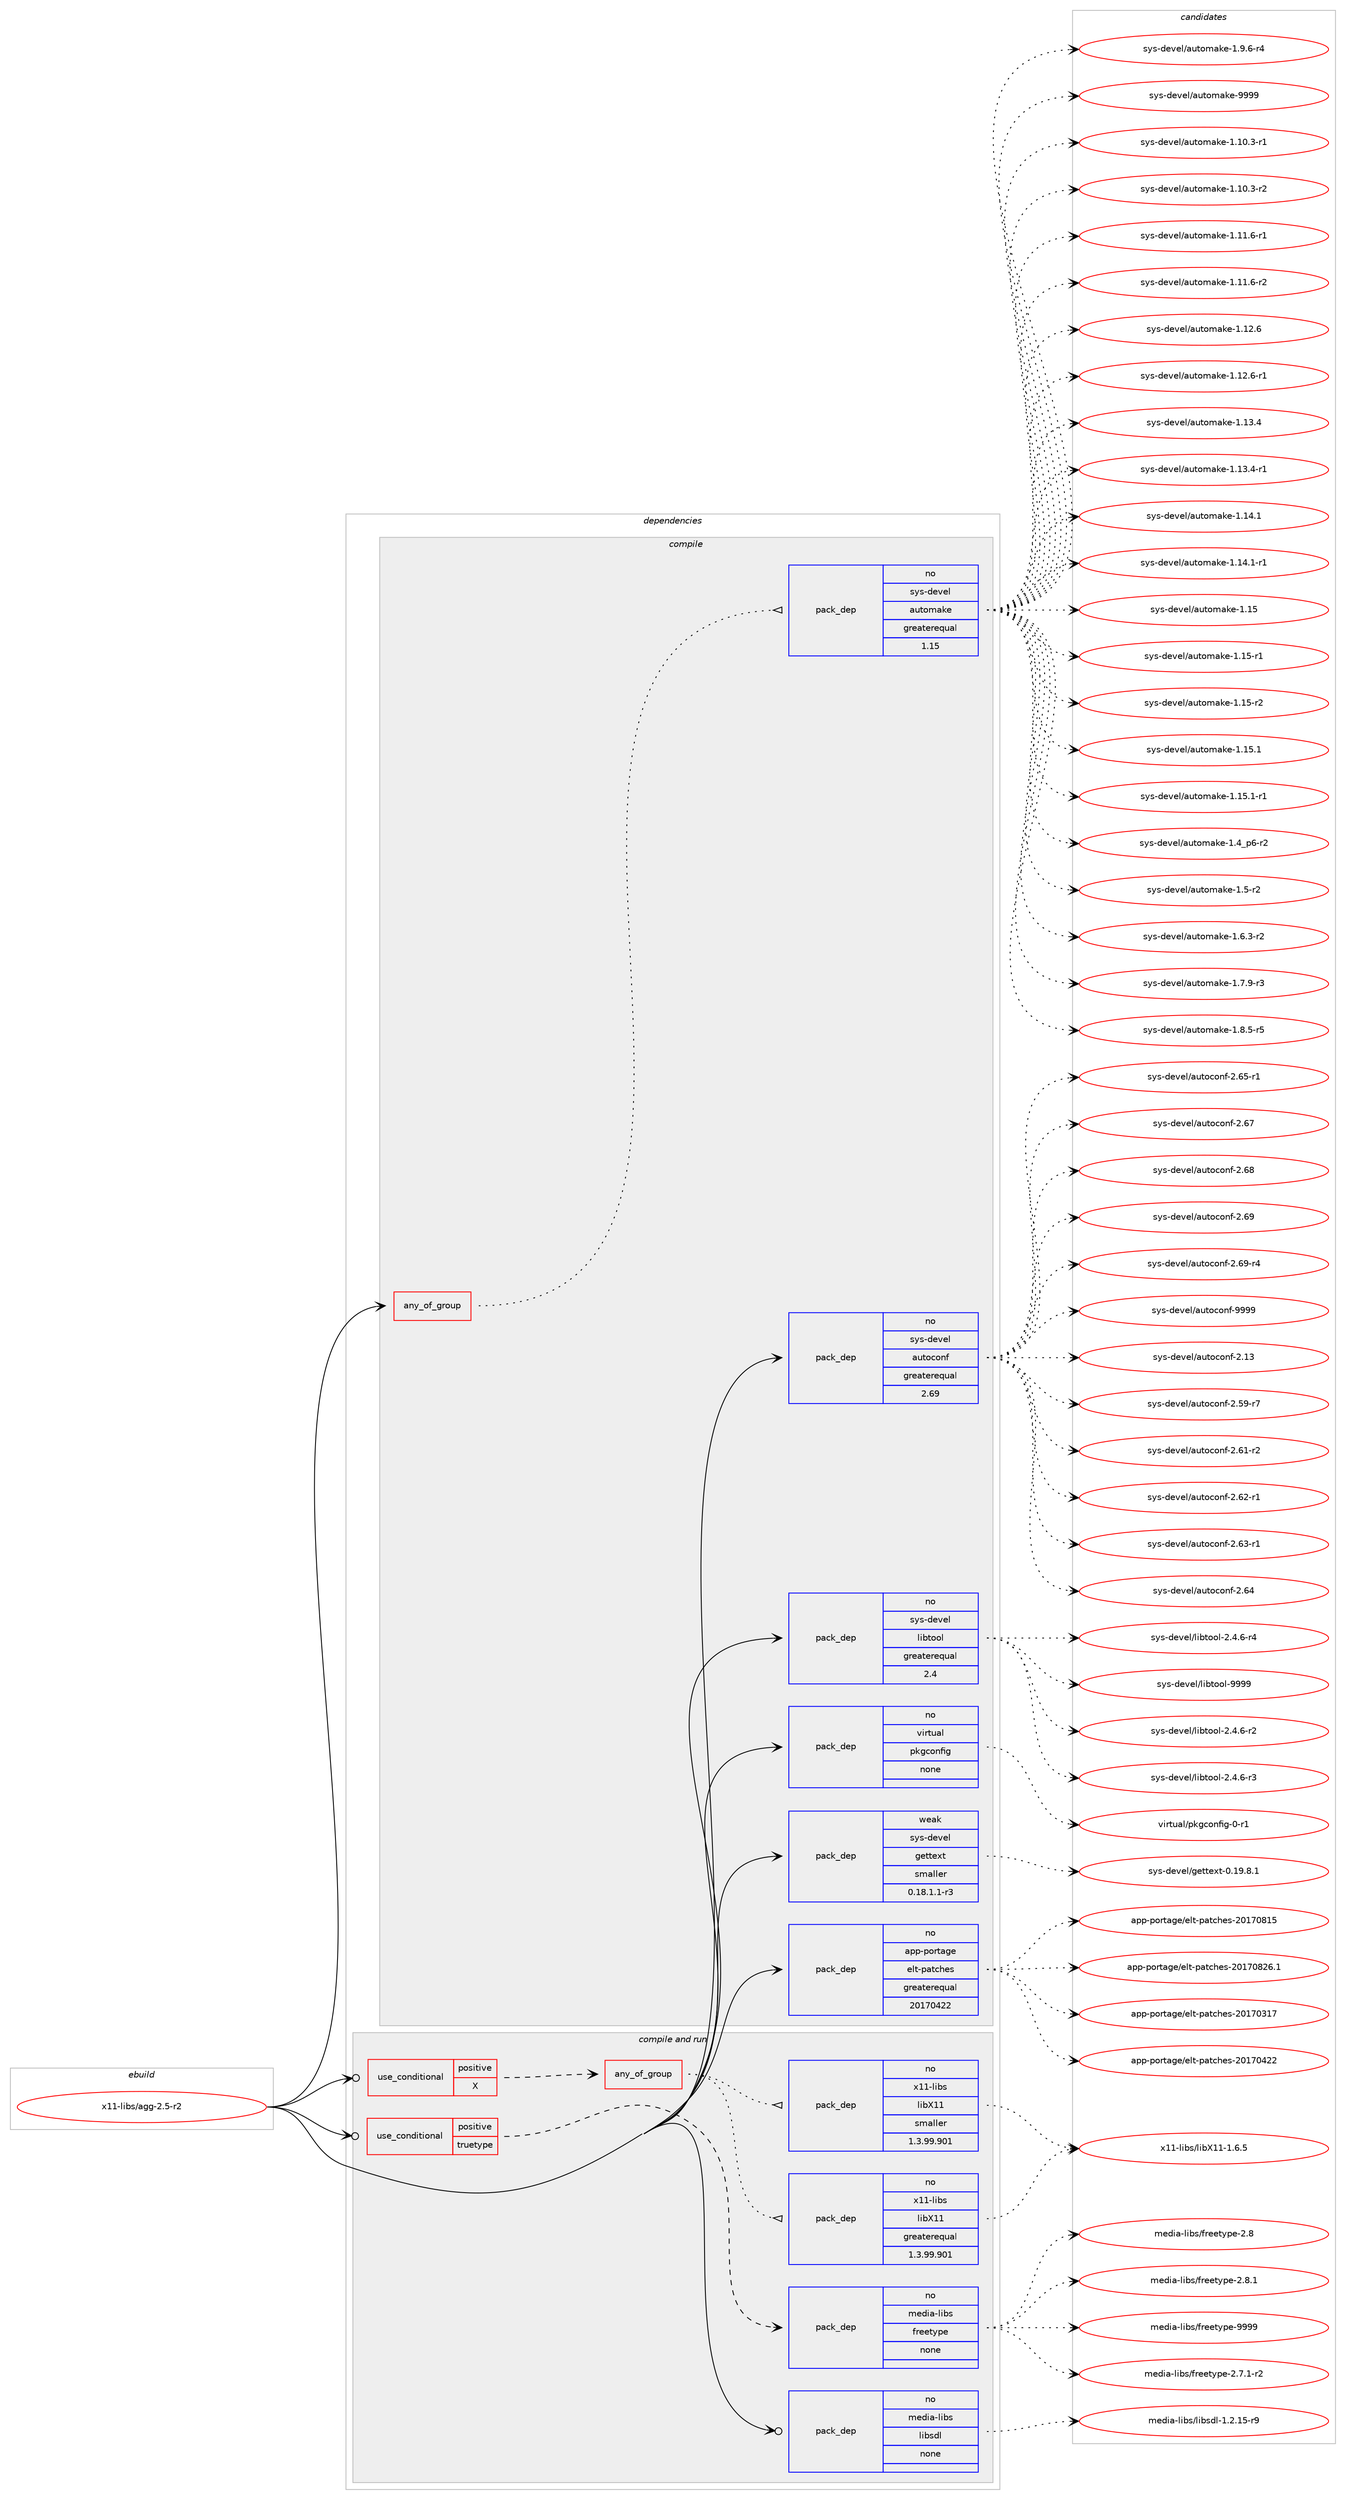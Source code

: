 digraph prolog {

# *************
# Graph options
# *************

newrank=true;
concentrate=true;
compound=true;
graph [rankdir=LR,fontname=Helvetica,fontsize=10,ranksep=1.5];#, ranksep=2.5, nodesep=0.2];
edge  [arrowhead=vee];
node  [fontname=Helvetica,fontsize=10];

# **********
# The ebuild
# **********

subgraph cluster_leftcol {
color=gray;
rank=same;
label=<<i>ebuild</i>>;
id [label="x11-libs/agg-2.5-r2", color=red, width=4, href="../x11-libs/agg-2.5-r2.svg"];
}

# ****************
# The dependencies
# ****************

subgraph cluster_midcol {
color=gray;
label=<<i>dependencies</i>>;
subgraph cluster_compile {
fillcolor="#eeeeee";
style=filled;
label=<<i>compile</i>>;
subgraph any9231 {
dependency515692 [label=<<TABLE BORDER="0" CELLBORDER="1" CELLSPACING="0" CELLPADDING="4"><TR><TD CELLPADDING="10">any_of_group</TD></TR></TABLE>>, shape=none, color=red];subgraph pack384033 {
dependency515693 [label=<<TABLE BORDER="0" CELLBORDER="1" CELLSPACING="0" CELLPADDING="4" WIDTH="220"><TR><TD ROWSPAN="6" CELLPADDING="30">pack_dep</TD></TR><TR><TD WIDTH="110">no</TD></TR><TR><TD>sys-devel</TD></TR><TR><TD>automake</TD></TR><TR><TD>greaterequal</TD></TR><TR><TD>1.15</TD></TR></TABLE>>, shape=none, color=blue];
}
dependency515692:e -> dependency515693:w [weight=20,style="dotted",arrowhead="oinv"];
}
id:e -> dependency515692:w [weight=20,style="solid",arrowhead="vee"];
subgraph pack384034 {
dependency515694 [label=<<TABLE BORDER="0" CELLBORDER="1" CELLSPACING="0" CELLPADDING="4" WIDTH="220"><TR><TD ROWSPAN="6" CELLPADDING="30">pack_dep</TD></TR><TR><TD WIDTH="110">no</TD></TR><TR><TD>app-portage</TD></TR><TR><TD>elt-patches</TD></TR><TR><TD>greaterequal</TD></TR><TR><TD>20170422</TD></TR></TABLE>>, shape=none, color=blue];
}
id:e -> dependency515694:w [weight=20,style="solid",arrowhead="vee"];
subgraph pack384035 {
dependency515695 [label=<<TABLE BORDER="0" CELLBORDER="1" CELLSPACING="0" CELLPADDING="4" WIDTH="220"><TR><TD ROWSPAN="6" CELLPADDING="30">pack_dep</TD></TR><TR><TD WIDTH="110">no</TD></TR><TR><TD>sys-devel</TD></TR><TR><TD>autoconf</TD></TR><TR><TD>greaterequal</TD></TR><TR><TD>2.69</TD></TR></TABLE>>, shape=none, color=blue];
}
id:e -> dependency515695:w [weight=20,style="solid",arrowhead="vee"];
subgraph pack384036 {
dependency515696 [label=<<TABLE BORDER="0" CELLBORDER="1" CELLSPACING="0" CELLPADDING="4" WIDTH="220"><TR><TD ROWSPAN="6" CELLPADDING="30">pack_dep</TD></TR><TR><TD WIDTH="110">no</TD></TR><TR><TD>sys-devel</TD></TR><TR><TD>libtool</TD></TR><TR><TD>greaterequal</TD></TR><TR><TD>2.4</TD></TR></TABLE>>, shape=none, color=blue];
}
id:e -> dependency515696:w [weight=20,style="solid",arrowhead="vee"];
subgraph pack384037 {
dependency515697 [label=<<TABLE BORDER="0" CELLBORDER="1" CELLSPACING="0" CELLPADDING="4" WIDTH="220"><TR><TD ROWSPAN="6" CELLPADDING="30">pack_dep</TD></TR><TR><TD WIDTH="110">no</TD></TR><TR><TD>virtual</TD></TR><TR><TD>pkgconfig</TD></TR><TR><TD>none</TD></TR><TR><TD></TD></TR></TABLE>>, shape=none, color=blue];
}
id:e -> dependency515697:w [weight=20,style="solid",arrowhead="vee"];
subgraph pack384038 {
dependency515698 [label=<<TABLE BORDER="0" CELLBORDER="1" CELLSPACING="0" CELLPADDING="4" WIDTH="220"><TR><TD ROWSPAN="6" CELLPADDING="30">pack_dep</TD></TR><TR><TD WIDTH="110">weak</TD></TR><TR><TD>sys-devel</TD></TR><TR><TD>gettext</TD></TR><TR><TD>smaller</TD></TR><TR><TD>0.18.1.1-r3</TD></TR></TABLE>>, shape=none, color=blue];
}
id:e -> dependency515698:w [weight=20,style="solid",arrowhead="vee"];
}
subgraph cluster_compileandrun {
fillcolor="#eeeeee";
style=filled;
label=<<i>compile and run</i>>;
subgraph cond122089 {
dependency515699 [label=<<TABLE BORDER="0" CELLBORDER="1" CELLSPACING="0" CELLPADDING="4"><TR><TD ROWSPAN="3" CELLPADDING="10">use_conditional</TD></TR><TR><TD>positive</TD></TR><TR><TD>X</TD></TR></TABLE>>, shape=none, color=red];
subgraph any9232 {
dependency515700 [label=<<TABLE BORDER="0" CELLBORDER="1" CELLSPACING="0" CELLPADDING="4"><TR><TD CELLPADDING="10">any_of_group</TD></TR></TABLE>>, shape=none, color=red];subgraph pack384039 {
dependency515701 [label=<<TABLE BORDER="0" CELLBORDER="1" CELLSPACING="0" CELLPADDING="4" WIDTH="220"><TR><TD ROWSPAN="6" CELLPADDING="30">pack_dep</TD></TR><TR><TD WIDTH="110">no</TD></TR><TR><TD>x11-libs</TD></TR><TR><TD>libX11</TD></TR><TR><TD>smaller</TD></TR><TR><TD>1.3.99.901</TD></TR></TABLE>>, shape=none, color=blue];
}
dependency515700:e -> dependency515701:w [weight=20,style="dotted",arrowhead="oinv"];
subgraph pack384040 {
dependency515702 [label=<<TABLE BORDER="0" CELLBORDER="1" CELLSPACING="0" CELLPADDING="4" WIDTH="220"><TR><TD ROWSPAN="6" CELLPADDING="30">pack_dep</TD></TR><TR><TD WIDTH="110">no</TD></TR><TR><TD>x11-libs</TD></TR><TR><TD>libX11</TD></TR><TR><TD>greaterequal</TD></TR><TR><TD>1.3.99.901</TD></TR></TABLE>>, shape=none, color=blue];
}
dependency515700:e -> dependency515702:w [weight=20,style="dotted",arrowhead="oinv"];
}
dependency515699:e -> dependency515700:w [weight=20,style="dashed",arrowhead="vee"];
}
id:e -> dependency515699:w [weight=20,style="solid",arrowhead="odotvee"];
subgraph cond122090 {
dependency515703 [label=<<TABLE BORDER="0" CELLBORDER="1" CELLSPACING="0" CELLPADDING="4"><TR><TD ROWSPAN="3" CELLPADDING="10">use_conditional</TD></TR><TR><TD>positive</TD></TR><TR><TD>truetype</TD></TR></TABLE>>, shape=none, color=red];
subgraph pack384041 {
dependency515704 [label=<<TABLE BORDER="0" CELLBORDER="1" CELLSPACING="0" CELLPADDING="4" WIDTH="220"><TR><TD ROWSPAN="6" CELLPADDING="30">pack_dep</TD></TR><TR><TD WIDTH="110">no</TD></TR><TR><TD>media-libs</TD></TR><TR><TD>freetype</TD></TR><TR><TD>none</TD></TR><TR><TD></TD></TR></TABLE>>, shape=none, color=blue];
}
dependency515703:e -> dependency515704:w [weight=20,style="dashed",arrowhead="vee"];
}
id:e -> dependency515703:w [weight=20,style="solid",arrowhead="odotvee"];
subgraph pack384042 {
dependency515705 [label=<<TABLE BORDER="0" CELLBORDER="1" CELLSPACING="0" CELLPADDING="4" WIDTH="220"><TR><TD ROWSPAN="6" CELLPADDING="30">pack_dep</TD></TR><TR><TD WIDTH="110">no</TD></TR><TR><TD>media-libs</TD></TR><TR><TD>libsdl</TD></TR><TR><TD>none</TD></TR><TR><TD></TD></TR></TABLE>>, shape=none, color=blue];
}
id:e -> dependency515705:w [weight=20,style="solid",arrowhead="odotvee"];
}
subgraph cluster_run {
fillcolor="#eeeeee";
style=filled;
label=<<i>run</i>>;
}
}

# **************
# The candidates
# **************

subgraph cluster_choices {
rank=same;
color=gray;
label=<<i>candidates</i>>;

subgraph choice384033 {
color=black;
nodesep=1;
choice11512111545100101118101108479711711611110997107101454946494846514511449 [label="sys-devel/automake-1.10.3-r1", color=red, width=4,href="../sys-devel/automake-1.10.3-r1.svg"];
choice11512111545100101118101108479711711611110997107101454946494846514511450 [label="sys-devel/automake-1.10.3-r2", color=red, width=4,href="../sys-devel/automake-1.10.3-r2.svg"];
choice11512111545100101118101108479711711611110997107101454946494946544511449 [label="sys-devel/automake-1.11.6-r1", color=red, width=4,href="../sys-devel/automake-1.11.6-r1.svg"];
choice11512111545100101118101108479711711611110997107101454946494946544511450 [label="sys-devel/automake-1.11.6-r2", color=red, width=4,href="../sys-devel/automake-1.11.6-r2.svg"];
choice1151211154510010111810110847971171161111099710710145494649504654 [label="sys-devel/automake-1.12.6", color=red, width=4,href="../sys-devel/automake-1.12.6.svg"];
choice11512111545100101118101108479711711611110997107101454946495046544511449 [label="sys-devel/automake-1.12.6-r1", color=red, width=4,href="../sys-devel/automake-1.12.6-r1.svg"];
choice1151211154510010111810110847971171161111099710710145494649514652 [label="sys-devel/automake-1.13.4", color=red, width=4,href="../sys-devel/automake-1.13.4.svg"];
choice11512111545100101118101108479711711611110997107101454946495146524511449 [label="sys-devel/automake-1.13.4-r1", color=red, width=4,href="../sys-devel/automake-1.13.4-r1.svg"];
choice1151211154510010111810110847971171161111099710710145494649524649 [label="sys-devel/automake-1.14.1", color=red, width=4,href="../sys-devel/automake-1.14.1.svg"];
choice11512111545100101118101108479711711611110997107101454946495246494511449 [label="sys-devel/automake-1.14.1-r1", color=red, width=4,href="../sys-devel/automake-1.14.1-r1.svg"];
choice115121115451001011181011084797117116111109971071014549464953 [label="sys-devel/automake-1.15", color=red, width=4,href="../sys-devel/automake-1.15.svg"];
choice1151211154510010111810110847971171161111099710710145494649534511449 [label="sys-devel/automake-1.15-r1", color=red, width=4,href="../sys-devel/automake-1.15-r1.svg"];
choice1151211154510010111810110847971171161111099710710145494649534511450 [label="sys-devel/automake-1.15-r2", color=red, width=4,href="../sys-devel/automake-1.15-r2.svg"];
choice1151211154510010111810110847971171161111099710710145494649534649 [label="sys-devel/automake-1.15.1", color=red, width=4,href="../sys-devel/automake-1.15.1.svg"];
choice11512111545100101118101108479711711611110997107101454946495346494511449 [label="sys-devel/automake-1.15.1-r1", color=red, width=4,href="../sys-devel/automake-1.15.1-r1.svg"];
choice115121115451001011181011084797117116111109971071014549465295112544511450 [label="sys-devel/automake-1.4_p6-r2", color=red, width=4,href="../sys-devel/automake-1.4_p6-r2.svg"];
choice11512111545100101118101108479711711611110997107101454946534511450 [label="sys-devel/automake-1.5-r2", color=red, width=4,href="../sys-devel/automake-1.5-r2.svg"];
choice115121115451001011181011084797117116111109971071014549465446514511450 [label="sys-devel/automake-1.6.3-r2", color=red, width=4,href="../sys-devel/automake-1.6.3-r2.svg"];
choice115121115451001011181011084797117116111109971071014549465546574511451 [label="sys-devel/automake-1.7.9-r3", color=red, width=4,href="../sys-devel/automake-1.7.9-r3.svg"];
choice115121115451001011181011084797117116111109971071014549465646534511453 [label="sys-devel/automake-1.8.5-r5", color=red, width=4,href="../sys-devel/automake-1.8.5-r5.svg"];
choice115121115451001011181011084797117116111109971071014549465746544511452 [label="sys-devel/automake-1.9.6-r4", color=red, width=4,href="../sys-devel/automake-1.9.6-r4.svg"];
choice115121115451001011181011084797117116111109971071014557575757 [label="sys-devel/automake-9999", color=red, width=4,href="../sys-devel/automake-9999.svg"];
dependency515693:e -> choice11512111545100101118101108479711711611110997107101454946494846514511449:w [style=dotted,weight="100"];
dependency515693:e -> choice11512111545100101118101108479711711611110997107101454946494846514511450:w [style=dotted,weight="100"];
dependency515693:e -> choice11512111545100101118101108479711711611110997107101454946494946544511449:w [style=dotted,weight="100"];
dependency515693:e -> choice11512111545100101118101108479711711611110997107101454946494946544511450:w [style=dotted,weight="100"];
dependency515693:e -> choice1151211154510010111810110847971171161111099710710145494649504654:w [style=dotted,weight="100"];
dependency515693:e -> choice11512111545100101118101108479711711611110997107101454946495046544511449:w [style=dotted,weight="100"];
dependency515693:e -> choice1151211154510010111810110847971171161111099710710145494649514652:w [style=dotted,weight="100"];
dependency515693:e -> choice11512111545100101118101108479711711611110997107101454946495146524511449:w [style=dotted,weight="100"];
dependency515693:e -> choice1151211154510010111810110847971171161111099710710145494649524649:w [style=dotted,weight="100"];
dependency515693:e -> choice11512111545100101118101108479711711611110997107101454946495246494511449:w [style=dotted,weight="100"];
dependency515693:e -> choice115121115451001011181011084797117116111109971071014549464953:w [style=dotted,weight="100"];
dependency515693:e -> choice1151211154510010111810110847971171161111099710710145494649534511449:w [style=dotted,weight="100"];
dependency515693:e -> choice1151211154510010111810110847971171161111099710710145494649534511450:w [style=dotted,weight="100"];
dependency515693:e -> choice1151211154510010111810110847971171161111099710710145494649534649:w [style=dotted,weight="100"];
dependency515693:e -> choice11512111545100101118101108479711711611110997107101454946495346494511449:w [style=dotted,weight="100"];
dependency515693:e -> choice115121115451001011181011084797117116111109971071014549465295112544511450:w [style=dotted,weight="100"];
dependency515693:e -> choice11512111545100101118101108479711711611110997107101454946534511450:w [style=dotted,weight="100"];
dependency515693:e -> choice115121115451001011181011084797117116111109971071014549465446514511450:w [style=dotted,weight="100"];
dependency515693:e -> choice115121115451001011181011084797117116111109971071014549465546574511451:w [style=dotted,weight="100"];
dependency515693:e -> choice115121115451001011181011084797117116111109971071014549465646534511453:w [style=dotted,weight="100"];
dependency515693:e -> choice115121115451001011181011084797117116111109971071014549465746544511452:w [style=dotted,weight="100"];
dependency515693:e -> choice115121115451001011181011084797117116111109971071014557575757:w [style=dotted,weight="100"];
}
subgraph choice384034 {
color=black;
nodesep=1;
choice97112112451121111141169710310147101108116451129711699104101115455048495548514955 [label="app-portage/elt-patches-20170317", color=red, width=4,href="../app-portage/elt-patches-20170317.svg"];
choice97112112451121111141169710310147101108116451129711699104101115455048495548525050 [label="app-portage/elt-patches-20170422", color=red, width=4,href="../app-portage/elt-patches-20170422.svg"];
choice97112112451121111141169710310147101108116451129711699104101115455048495548564953 [label="app-portage/elt-patches-20170815", color=red, width=4,href="../app-portage/elt-patches-20170815.svg"];
choice971121124511211111411697103101471011081164511297116991041011154550484955485650544649 [label="app-portage/elt-patches-20170826.1", color=red, width=4,href="../app-portage/elt-patches-20170826.1.svg"];
dependency515694:e -> choice97112112451121111141169710310147101108116451129711699104101115455048495548514955:w [style=dotted,weight="100"];
dependency515694:e -> choice97112112451121111141169710310147101108116451129711699104101115455048495548525050:w [style=dotted,weight="100"];
dependency515694:e -> choice97112112451121111141169710310147101108116451129711699104101115455048495548564953:w [style=dotted,weight="100"];
dependency515694:e -> choice971121124511211111411697103101471011081164511297116991041011154550484955485650544649:w [style=dotted,weight="100"];
}
subgraph choice384035 {
color=black;
nodesep=1;
choice115121115451001011181011084797117116111991111101024550464951 [label="sys-devel/autoconf-2.13", color=red, width=4,href="../sys-devel/autoconf-2.13.svg"];
choice1151211154510010111810110847971171161119911111010245504653574511455 [label="sys-devel/autoconf-2.59-r7", color=red, width=4,href="../sys-devel/autoconf-2.59-r7.svg"];
choice1151211154510010111810110847971171161119911111010245504654494511450 [label="sys-devel/autoconf-2.61-r2", color=red, width=4,href="../sys-devel/autoconf-2.61-r2.svg"];
choice1151211154510010111810110847971171161119911111010245504654504511449 [label="sys-devel/autoconf-2.62-r1", color=red, width=4,href="../sys-devel/autoconf-2.62-r1.svg"];
choice1151211154510010111810110847971171161119911111010245504654514511449 [label="sys-devel/autoconf-2.63-r1", color=red, width=4,href="../sys-devel/autoconf-2.63-r1.svg"];
choice115121115451001011181011084797117116111991111101024550465452 [label="sys-devel/autoconf-2.64", color=red, width=4,href="../sys-devel/autoconf-2.64.svg"];
choice1151211154510010111810110847971171161119911111010245504654534511449 [label="sys-devel/autoconf-2.65-r1", color=red, width=4,href="../sys-devel/autoconf-2.65-r1.svg"];
choice115121115451001011181011084797117116111991111101024550465455 [label="sys-devel/autoconf-2.67", color=red, width=4,href="../sys-devel/autoconf-2.67.svg"];
choice115121115451001011181011084797117116111991111101024550465456 [label="sys-devel/autoconf-2.68", color=red, width=4,href="../sys-devel/autoconf-2.68.svg"];
choice115121115451001011181011084797117116111991111101024550465457 [label="sys-devel/autoconf-2.69", color=red, width=4,href="../sys-devel/autoconf-2.69.svg"];
choice1151211154510010111810110847971171161119911111010245504654574511452 [label="sys-devel/autoconf-2.69-r4", color=red, width=4,href="../sys-devel/autoconf-2.69-r4.svg"];
choice115121115451001011181011084797117116111991111101024557575757 [label="sys-devel/autoconf-9999", color=red, width=4,href="../sys-devel/autoconf-9999.svg"];
dependency515695:e -> choice115121115451001011181011084797117116111991111101024550464951:w [style=dotted,weight="100"];
dependency515695:e -> choice1151211154510010111810110847971171161119911111010245504653574511455:w [style=dotted,weight="100"];
dependency515695:e -> choice1151211154510010111810110847971171161119911111010245504654494511450:w [style=dotted,weight="100"];
dependency515695:e -> choice1151211154510010111810110847971171161119911111010245504654504511449:w [style=dotted,weight="100"];
dependency515695:e -> choice1151211154510010111810110847971171161119911111010245504654514511449:w [style=dotted,weight="100"];
dependency515695:e -> choice115121115451001011181011084797117116111991111101024550465452:w [style=dotted,weight="100"];
dependency515695:e -> choice1151211154510010111810110847971171161119911111010245504654534511449:w [style=dotted,weight="100"];
dependency515695:e -> choice115121115451001011181011084797117116111991111101024550465455:w [style=dotted,weight="100"];
dependency515695:e -> choice115121115451001011181011084797117116111991111101024550465456:w [style=dotted,weight="100"];
dependency515695:e -> choice115121115451001011181011084797117116111991111101024550465457:w [style=dotted,weight="100"];
dependency515695:e -> choice1151211154510010111810110847971171161119911111010245504654574511452:w [style=dotted,weight="100"];
dependency515695:e -> choice115121115451001011181011084797117116111991111101024557575757:w [style=dotted,weight="100"];
}
subgraph choice384036 {
color=black;
nodesep=1;
choice1151211154510010111810110847108105981161111111084550465246544511450 [label="sys-devel/libtool-2.4.6-r2", color=red, width=4,href="../sys-devel/libtool-2.4.6-r2.svg"];
choice1151211154510010111810110847108105981161111111084550465246544511451 [label="sys-devel/libtool-2.4.6-r3", color=red, width=4,href="../sys-devel/libtool-2.4.6-r3.svg"];
choice1151211154510010111810110847108105981161111111084550465246544511452 [label="sys-devel/libtool-2.4.6-r4", color=red, width=4,href="../sys-devel/libtool-2.4.6-r4.svg"];
choice1151211154510010111810110847108105981161111111084557575757 [label="sys-devel/libtool-9999", color=red, width=4,href="../sys-devel/libtool-9999.svg"];
dependency515696:e -> choice1151211154510010111810110847108105981161111111084550465246544511450:w [style=dotted,weight="100"];
dependency515696:e -> choice1151211154510010111810110847108105981161111111084550465246544511451:w [style=dotted,weight="100"];
dependency515696:e -> choice1151211154510010111810110847108105981161111111084550465246544511452:w [style=dotted,weight="100"];
dependency515696:e -> choice1151211154510010111810110847108105981161111111084557575757:w [style=dotted,weight="100"];
}
subgraph choice384037 {
color=black;
nodesep=1;
choice11810511411611797108471121071039911111010210510345484511449 [label="virtual/pkgconfig-0-r1", color=red, width=4,href="../virtual/pkgconfig-0-r1.svg"];
dependency515697:e -> choice11810511411611797108471121071039911111010210510345484511449:w [style=dotted,weight="100"];
}
subgraph choice384038 {
color=black;
nodesep=1;
choice1151211154510010111810110847103101116116101120116454846495746564649 [label="sys-devel/gettext-0.19.8.1", color=red, width=4,href="../sys-devel/gettext-0.19.8.1.svg"];
dependency515698:e -> choice1151211154510010111810110847103101116116101120116454846495746564649:w [style=dotted,weight="100"];
}
subgraph choice384039 {
color=black;
nodesep=1;
choice120494945108105981154710810598884949454946544653 [label="x11-libs/libX11-1.6.5", color=red, width=4,href="../x11-libs/libX11-1.6.5.svg"];
dependency515701:e -> choice120494945108105981154710810598884949454946544653:w [style=dotted,weight="100"];
}
subgraph choice384040 {
color=black;
nodesep=1;
choice120494945108105981154710810598884949454946544653 [label="x11-libs/libX11-1.6.5", color=red, width=4,href="../x11-libs/libX11-1.6.5.svg"];
dependency515702:e -> choice120494945108105981154710810598884949454946544653:w [style=dotted,weight="100"];
}
subgraph choice384041 {
color=black;
nodesep=1;
choice109101100105974510810598115471021141011011161211121014550465546494511450 [label="media-libs/freetype-2.7.1-r2", color=red, width=4,href="../media-libs/freetype-2.7.1-r2.svg"];
choice1091011001059745108105981154710211410110111612111210145504656 [label="media-libs/freetype-2.8", color=red, width=4,href="../media-libs/freetype-2.8.svg"];
choice10910110010597451081059811547102114101101116121112101455046564649 [label="media-libs/freetype-2.8.1", color=red, width=4,href="../media-libs/freetype-2.8.1.svg"];
choice109101100105974510810598115471021141011011161211121014557575757 [label="media-libs/freetype-9999", color=red, width=4,href="../media-libs/freetype-9999.svg"];
dependency515704:e -> choice109101100105974510810598115471021141011011161211121014550465546494511450:w [style=dotted,weight="100"];
dependency515704:e -> choice1091011001059745108105981154710211410110111612111210145504656:w [style=dotted,weight="100"];
dependency515704:e -> choice10910110010597451081059811547102114101101116121112101455046564649:w [style=dotted,weight="100"];
dependency515704:e -> choice109101100105974510810598115471021141011011161211121014557575757:w [style=dotted,weight="100"];
}
subgraph choice384042 {
color=black;
nodesep=1;
choice1091011001059745108105981154710810598115100108454946504649534511457 [label="media-libs/libsdl-1.2.15-r9", color=red, width=4,href="../media-libs/libsdl-1.2.15-r9.svg"];
dependency515705:e -> choice1091011001059745108105981154710810598115100108454946504649534511457:w [style=dotted,weight="100"];
}
}

}
